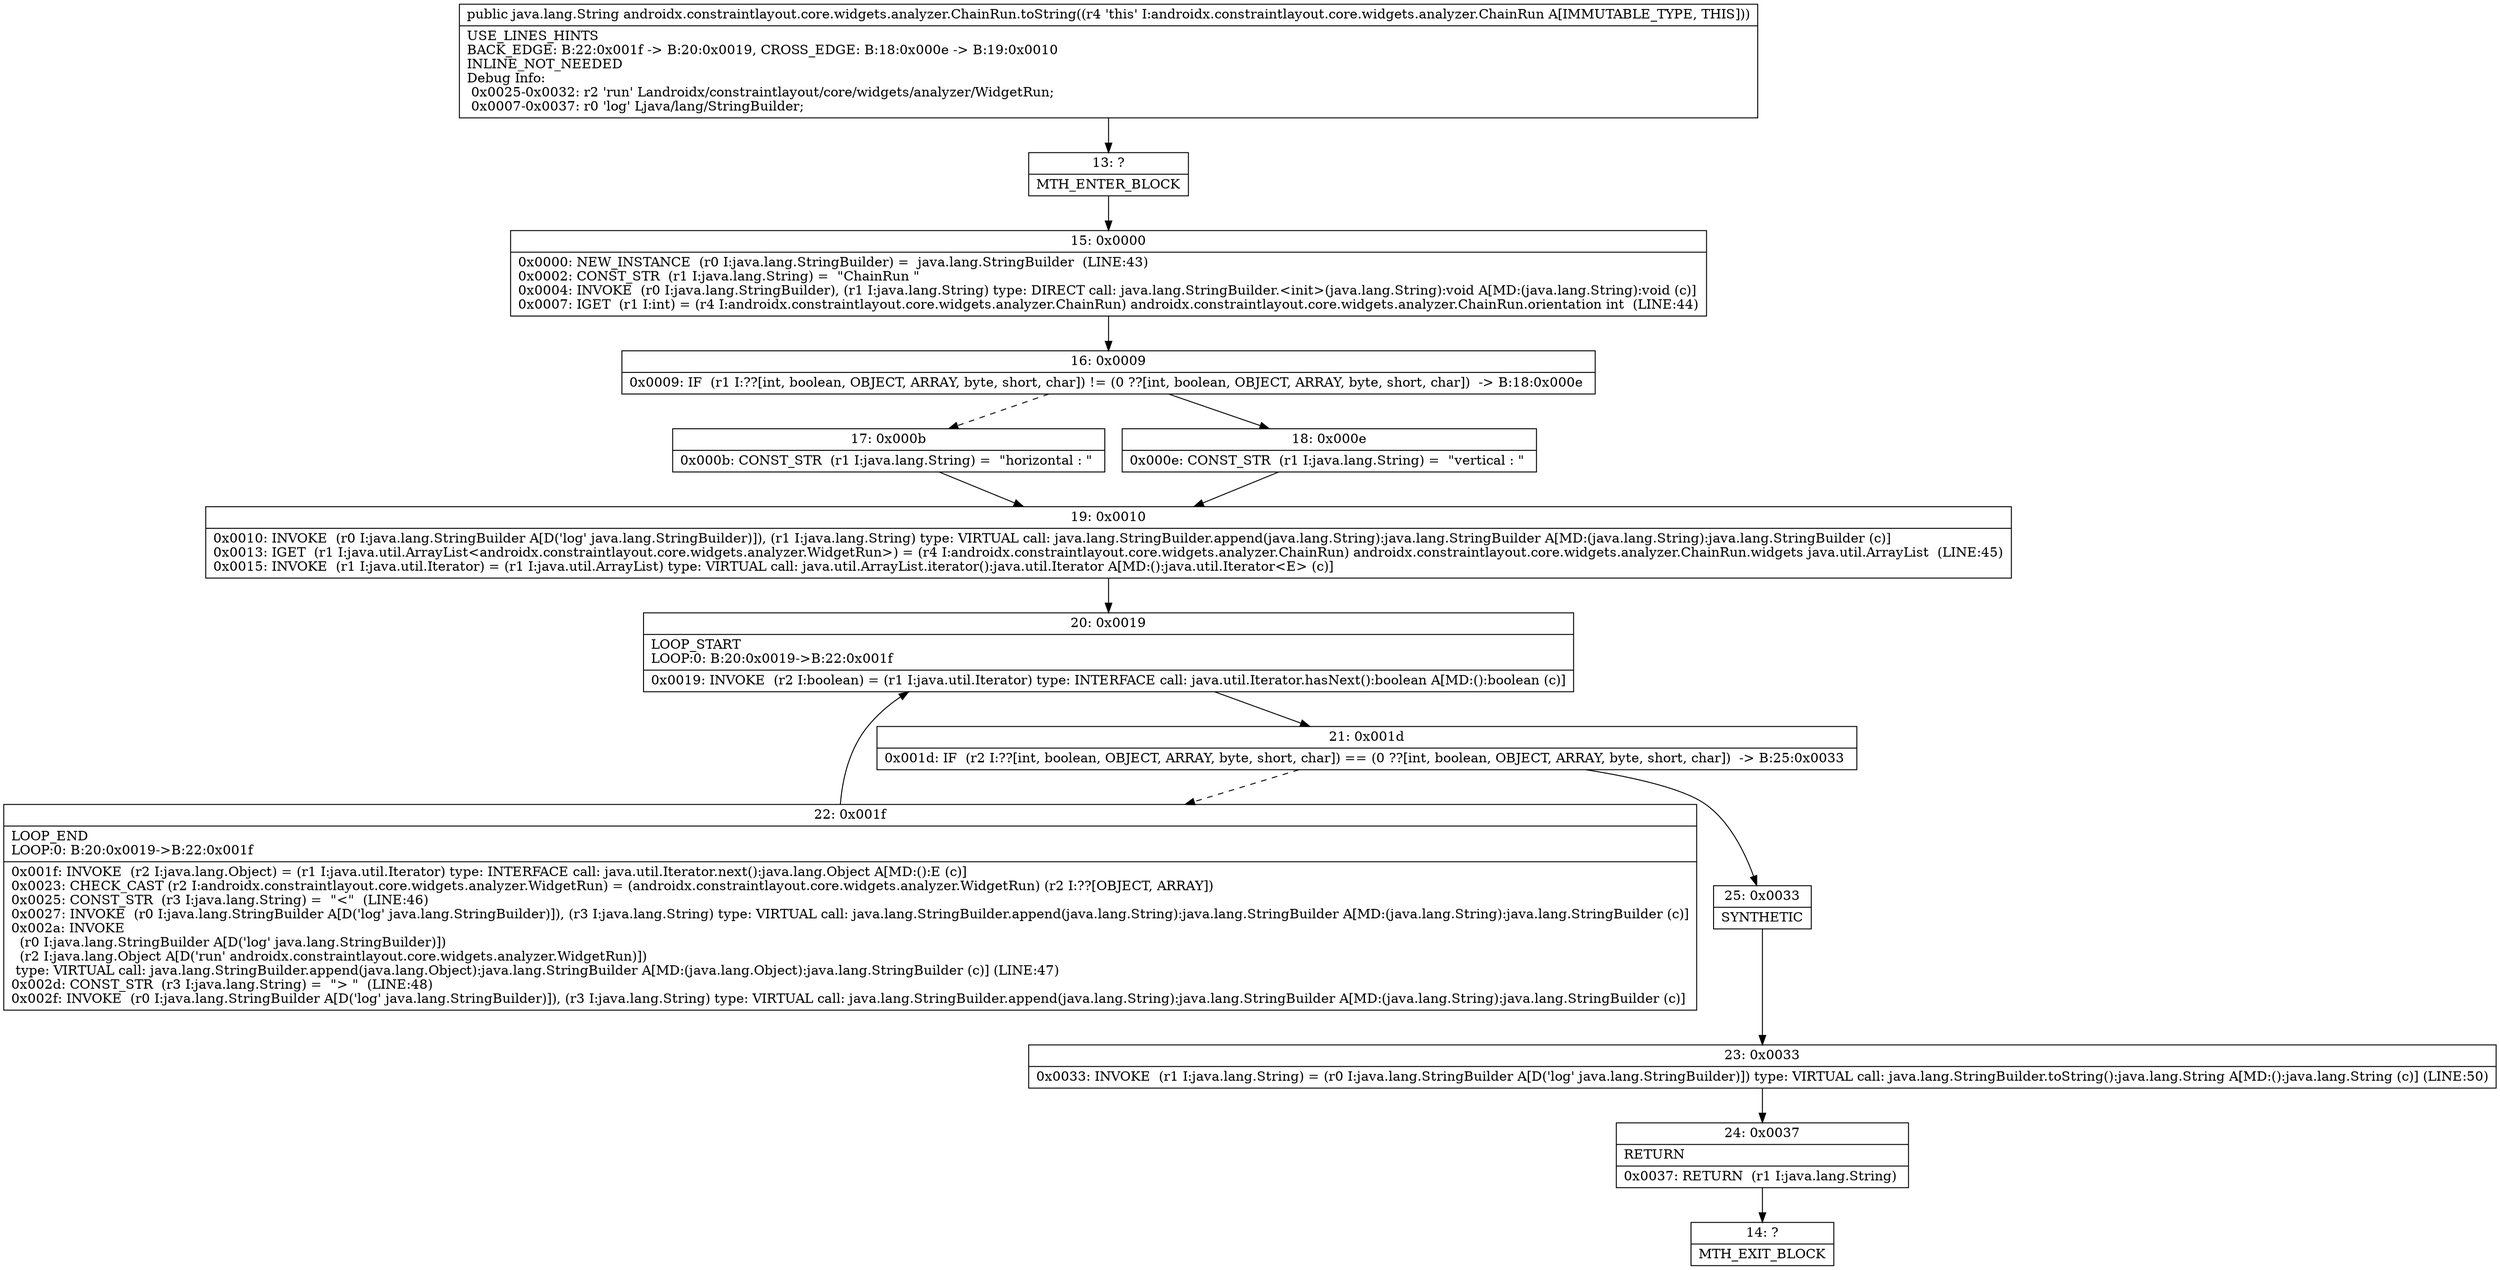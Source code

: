 digraph "CFG forandroidx.constraintlayout.core.widgets.analyzer.ChainRun.toString()Ljava\/lang\/String;" {
Node_13 [shape=record,label="{13\:\ ?|MTH_ENTER_BLOCK\l}"];
Node_15 [shape=record,label="{15\:\ 0x0000|0x0000: NEW_INSTANCE  (r0 I:java.lang.StringBuilder) =  java.lang.StringBuilder  (LINE:43)\l0x0002: CONST_STR  (r1 I:java.lang.String) =  \"ChainRun \" \l0x0004: INVOKE  (r0 I:java.lang.StringBuilder), (r1 I:java.lang.String) type: DIRECT call: java.lang.StringBuilder.\<init\>(java.lang.String):void A[MD:(java.lang.String):void (c)]\l0x0007: IGET  (r1 I:int) = (r4 I:androidx.constraintlayout.core.widgets.analyzer.ChainRun) androidx.constraintlayout.core.widgets.analyzer.ChainRun.orientation int  (LINE:44)\l}"];
Node_16 [shape=record,label="{16\:\ 0x0009|0x0009: IF  (r1 I:??[int, boolean, OBJECT, ARRAY, byte, short, char]) != (0 ??[int, boolean, OBJECT, ARRAY, byte, short, char])  \-\> B:18:0x000e \l}"];
Node_17 [shape=record,label="{17\:\ 0x000b|0x000b: CONST_STR  (r1 I:java.lang.String) =  \"horizontal : \" \l}"];
Node_19 [shape=record,label="{19\:\ 0x0010|0x0010: INVOKE  (r0 I:java.lang.StringBuilder A[D('log' java.lang.StringBuilder)]), (r1 I:java.lang.String) type: VIRTUAL call: java.lang.StringBuilder.append(java.lang.String):java.lang.StringBuilder A[MD:(java.lang.String):java.lang.StringBuilder (c)]\l0x0013: IGET  (r1 I:java.util.ArrayList\<androidx.constraintlayout.core.widgets.analyzer.WidgetRun\>) = (r4 I:androidx.constraintlayout.core.widgets.analyzer.ChainRun) androidx.constraintlayout.core.widgets.analyzer.ChainRun.widgets java.util.ArrayList  (LINE:45)\l0x0015: INVOKE  (r1 I:java.util.Iterator) = (r1 I:java.util.ArrayList) type: VIRTUAL call: java.util.ArrayList.iterator():java.util.Iterator A[MD:():java.util.Iterator\<E\> (c)]\l}"];
Node_20 [shape=record,label="{20\:\ 0x0019|LOOP_START\lLOOP:0: B:20:0x0019\-\>B:22:0x001f\l|0x0019: INVOKE  (r2 I:boolean) = (r1 I:java.util.Iterator) type: INTERFACE call: java.util.Iterator.hasNext():boolean A[MD:():boolean (c)]\l}"];
Node_21 [shape=record,label="{21\:\ 0x001d|0x001d: IF  (r2 I:??[int, boolean, OBJECT, ARRAY, byte, short, char]) == (0 ??[int, boolean, OBJECT, ARRAY, byte, short, char])  \-\> B:25:0x0033 \l}"];
Node_22 [shape=record,label="{22\:\ 0x001f|LOOP_END\lLOOP:0: B:20:0x0019\-\>B:22:0x001f\l|0x001f: INVOKE  (r2 I:java.lang.Object) = (r1 I:java.util.Iterator) type: INTERFACE call: java.util.Iterator.next():java.lang.Object A[MD:():E (c)]\l0x0023: CHECK_CAST (r2 I:androidx.constraintlayout.core.widgets.analyzer.WidgetRun) = (androidx.constraintlayout.core.widgets.analyzer.WidgetRun) (r2 I:??[OBJECT, ARRAY]) \l0x0025: CONST_STR  (r3 I:java.lang.String) =  \"\<\"  (LINE:46)\l0x0027: INVOKE  (r0 I:java.lang.StringBuilder A[D('log' java.lang.StringBuilder)]), (r3 I:java.lang.String) type: VIRTUAL call: java.lang.StringBuilder.append(java.lang.String):java.lang.StringBuilder A[MD:(java.lang.String):java.lang.StringBuilder (c)]\l0x002a: INVOKE  \l  (r0 I:java.lang.StringBuilder A[D('log' java.lang.StringBuilder)])\l  (r2 I:java.lang.Object A[D('run' androidx.constraintlayout.core.widgets.analyzer.WidgetRun)])\l type: VIRTUAL call: java.lang.StringBuilder.append(java.lang.Object):java.lang.StringBuilder A[MD:(java.lang.Object):java.lang.StringBuilder (c)] (LINE:47)\l0x002d: CONST_STR  (r3 I:java.lang.String) =  \"\> \"  (LINE:48)\l0x002f: INVOKE  (r0 I:java.lang.StringBuilder A[D('log' java.lang.StringBuilder)]), (r3 I:java.lang.String) type: VIRTUAL call: java.lang.StringBuilder.append(java.lang.String):java.lang.StringBuilder A[MD:(java.lang.String):java.lang.StringBuilder (c)]\l}"];
Node_25 [shape=record,label="{25\:\ 0x0033|SYNTHETIC\l}"];
Node_23 [shape=record,label="{23\:\ 0x0033|0x0033: INVOKE  (r1 I:java.lang.String) = (r0 I:java.lang.StringBuilder A[D('log' java.lang.StringBuilder)]) type: VIRTUAL call: java.lang.StringBuilder.toString():java.lang.String A[MD:():java.lang.String (c)] (LINE:50)\l}"];
Node_24 [shape=record,label="{24\:\ 0x0037|RETURN\l|0x0037: RETURN  (r1 I:java.lang.String) \l}"];
Node_14 [shape=record,label="{14\:\ ?|MTH_EXIT_BLOCK\l}"];
Node_18 [shape=record,label="{18\:\ 0x000e|0x000e: CONST_STR  (r1 I:java.lang.String) =  \"vertical : \" \l}"];
MethodNode[shape=record,label="{public java.lang.String androidx.constraintlayout.core.widgets.analyzer.ChainRun.toString((r4 'this' I:androidx.constraintlayout.core.widgets.analyzer.ChainRun A[IMMUTABLE_TYPE, THIS]))  | USE_LINES_HINTS\lBACK_EDGE: B:22:0x001f \-\> B:20:0x0019, CROSS_EDGE: B:18:0x000e \-\> B:19:0x0010\lINLINE_NOT_NEEDED\lDebug Info:\l  0x0025\-0x0032: r2 'run' Landroidx\/constraintlayout\/core\/widgets\/analyzer\/WidgetRun;\l  0x0007\-0x0037: r0 'log' Ljava\/lang\/StringBuilder;\l}"];
MethodNode -> Node_13;Node_13 -> Node_15;
Node_15 -> Node_16;
Node_16 -> Node_17[style=dashed];
Node_16 -> Node_18;
Node_17 -> Node_19;
Node_19 -> Node_20;
Node_20 -> Node_21;
Node_21 -> Node_22[style=dashed];
Node_21 -> Node_25;
Node_22 -> Node_20;
Node_25 -> Node_23;
Node_23 -> Node_24;
Node_24 -> Node_14;
Node_18 -> Node_19;
}

